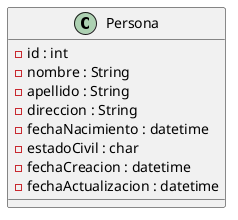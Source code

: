 @startuml
   class Persona{
       - id : int
       - nombre : String
       - apellido : String
       - direccion : String 
       - fechaNacimiento : datetime
       - estadoCivil : char 
       - fechaCreacion : datetime
       - fechaActualizacion : datetime
   }
@enduml
